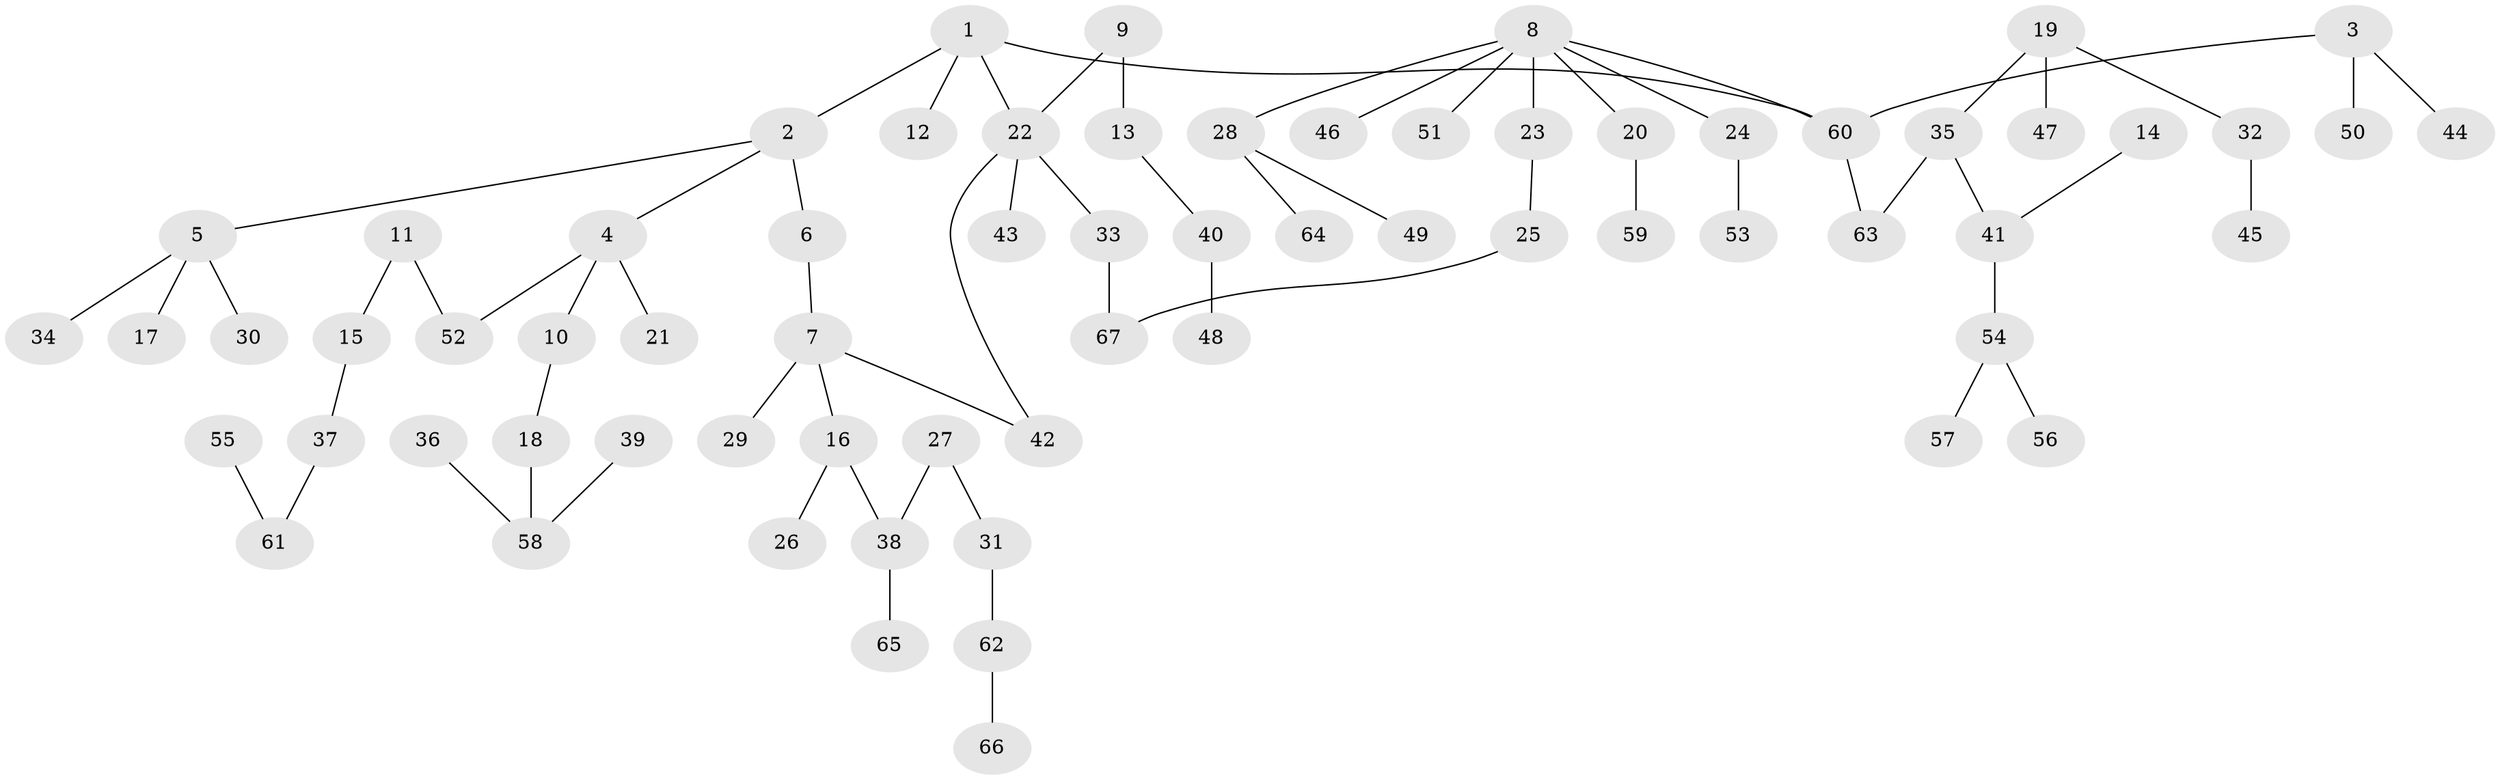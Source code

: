 // original degree distribution, {4: 0.12631578947368421, 5: 0.010526315789473684, 2: 0.3157894736842105, 3: 0.08421052631578947, 6: 0.010526315789473684, 7: 0.010526315789473684, 1: 0.4421052631578947}
// Generated by graph-tools (version 1.1) at 2025/36/03/04/25 23:36:08]
// undirected, 67 vertices, 68 edges
graph export_dot {
  node [color=gray90,style=filled];
  1;
  2;
  3;
  4;
  5;
  6;
  7;
  8;
  9;
  10;
  11;
  12;
  13;
  14;
  15;
  16;
  17;
  18;
  19;
  20;
  21;
  22;
  23;
  24;
  25;
  26;
  27;
  28;
  29;
  30;
  31;
  32;
  33;
  34;
  35;
  36;
  37;
  38;
  39;
  40;
  41;
  42;
  43;
  44;
  45;
  46;
  47;
  48;
  49;
  50;
  51;
  52;
  53;
  54;
  55;
  56;
  57;
  58;
  59;
  60;
  61;
  62;
  63;
  64;
  65;
  66;
  67;
  1 -- 2 [weight=1.0];
  1 -- 12 [weight=1.0];
  1 -- 22 [weight=1.0];
  1 -- 60 [weight=1.0];
  2 -- 4 [weight=1.0];
  2 -- 5 [weight=1.0];
  2 -- 6 [weight=1.0];
  3 -- 44 [weight=1.0];
  3 -- 50 [weight=1.0];
  3 -- 60 [weight=1.0];
  4 -- 10 [weight=1.0];
  4 -- 21 [weight=1.0];
  4 -- 52 [weight=1.0];
  5 -- 17 [weight=1.0];
  5 -- 30 [weight=1.0];
  5 -- 34 [weight=1.0];
  6 -- 7 [weight=1.0];
  7 -- 16 [weight=1.0];
  7 -- 29 [weight=1.0];
  7 -- 42 [weight=1.0];
  8 -- 20 [weight=1.0];
  8 -- 23 [weight=1.0];
  8 -- 24 [weight=1.0];
  8 -- 28 [weight=1.0];
  8 -- 46 [weight=1.0];
  8 -- 51 [weight=1.0];
  8 -- 60 [weight=1.0];
  9 -- 13 [weight=1.0];
  9 -- 22 [weight=1.0];
  10 -- 18 [weight=1.0];
  11 -- 15 [weight=1.0];
  11 -- 52 [weight=1.0];
  13 -- 40 [weight=1.0];
  14 -- 41 [weight=1.0];
  15 -- 37 [weight=1.0];
  16 -- 26 [weight=1.0];
  16 -- 38 [weight=1.0];
  18 -- 58 [weight=1.0];
  19 -- 32 [weight=1.0];
  19 -- 35 [weight=1.0];
  19 -- 47 [weight=1.0];
  20 -- 59 [weight=1.0];
  22 -- 33 [weight=1.0];
  22 -- 42 [weight=1.0];
  22 -- 43 [weight=1.0];
  23 -- 25 [weight=1.0];
  24 -- 53 [weight=1.0];
  25 -- 67 [weight=1.0];
  27 -- 31 [weight=1.0];
  27 -- 38 [weight=1.0];
  28 -- 49 [weight=1.0];
  28 -- 64 [weight=1.0];
  31 -- 62 [weight=1.0];
  32 -- 45 [weight=1.0];
  33 -- 67 [weight=1.0];
  35 -- 41 [weight=1.0];
  35 -- 63 [weight=1.0];
  36 -- 58 [weight=1.0];
  37 -- 61 [weight=1.0];
  38 -- 65 [weight=1.0];
  39 -- 58 [weight=1.0];
  40 -- 48 [weight=1.0];
  41 -- 54 [weight=1.0];
  54 -- 56 [weight=1.0];
  54 -- 57 [weight=1.0];
  55 -- 61 [weight=1.0];
  60 -- 63 [weight=1.0];
  62 -- 66 [weight=1.0];
}
